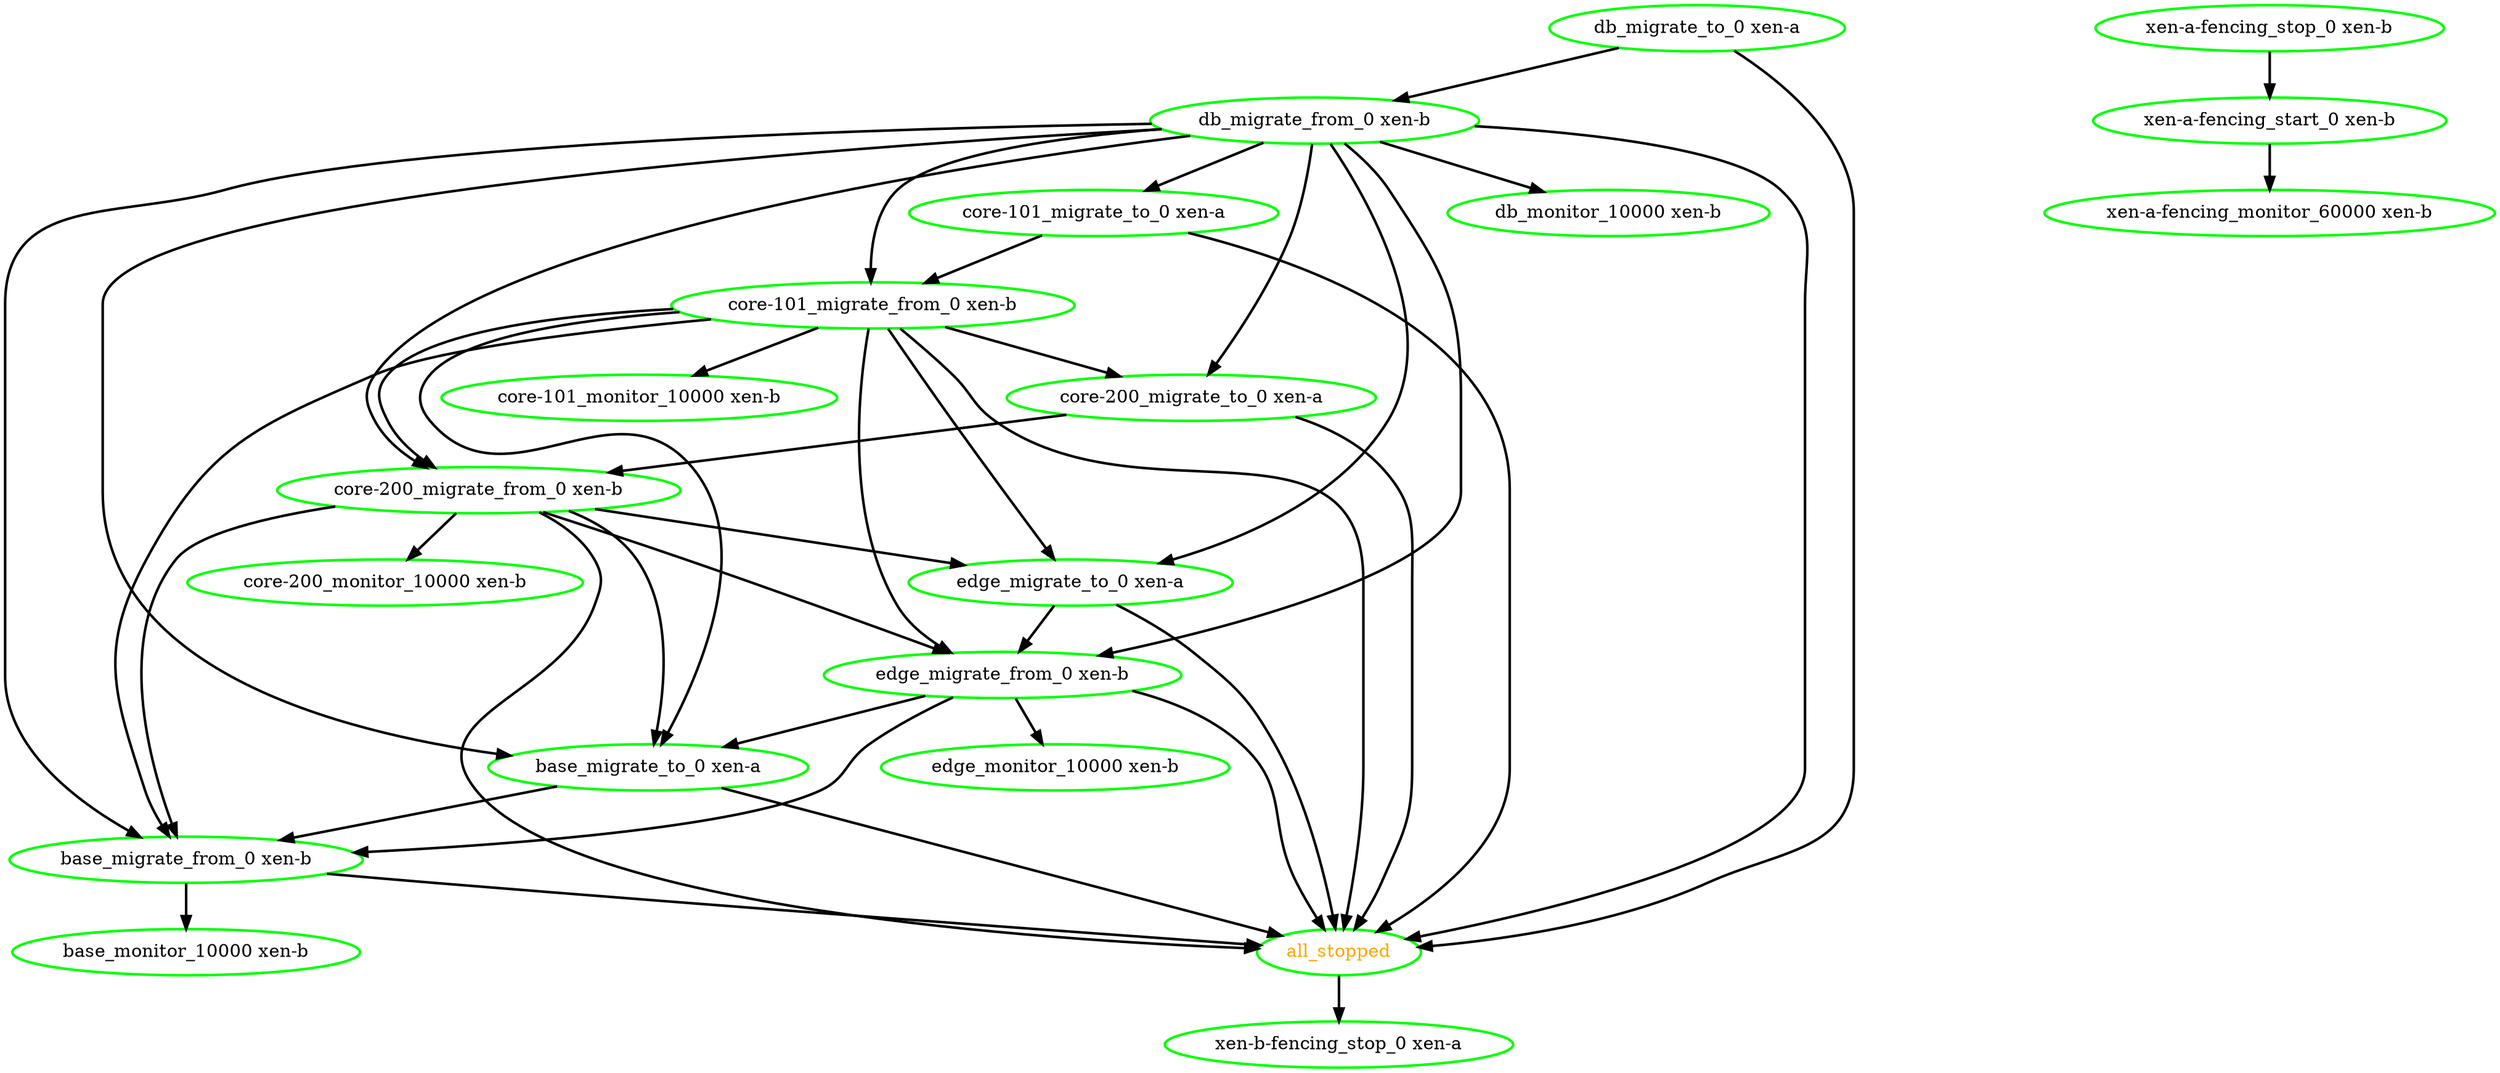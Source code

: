 digraph "g" {
"all_stopped" -> "xen-b-fencing_stop_0 xen-a" [ style = bold]
"all_stopped" [ style=bold color="green" fontcolor="orange"  ]
"base_migrate_from_0 xen-b" -> "all_stopped" [ style = bold]
"base_migrate_from_0 xen-b" -> "base_monitor_10000 xen-b" [ style = bold]
"base_migrate_from_0 xen-b" [ style=bold color="green" fontcolor="black"  ]
"base_migrate_to_0 xen-a" -> "all_stopped" [ style = bold]
"base_migrate_to_0 xen-a" -> "base_migrate_from_0 xen-b" [ style = bold]
"base_migrate_to_0 xen-a" [ style=bold color="green" fontcolor="black"  ]
"base_monitor_10000 xen-b" [ style=bold color="green" fontcolor="black"  ]
"core-101_migrate_from_0 xen-b" -> "all_stopped" [ style = bold]
"core-101_migrate_from_0 xen-b" -> "base_migrate_from_0 xen-b" [ style = bold]
"core-101_migrate_from_0 xen-b" -> "base_migrate_to_0 xen-a" [ style = bold]
"core-101_migrate_from_0 xen-b" -> "core-101_monitor_10000 xen-b" [ style = bold]
"core-101_migrate_from_0 xen-b" -> "core-200_migrate_from_0 xen-b" [ style = bold]
"core-101_migrate_from_0 xen-b" -> "core-200_migrate_to_0 xen-a" [ style = bold]
"core-101_migrate_from_0 xen-b" -> "edge_migrate_from_0 xen-b" [ style = bold]
"core-101_migrate_from_0 xen-b" -> "edge_migrate_to_0 xen-a" [ style = bold]
"core-101_migrate_from_0 xen-b" [ style=bold color="green" fontcolor="black"  ]
"core-101_migrate_to_0 xen-a" -> "all_stopped" [ style = bold]
"core-101_migrate_to_0 xen-a" -> "core-101_migrate_from_0 xen-b" [ style = bold]
"core-101_migrate_to_0 xen-a" [ style=bold color="green" fontcolor="black"  ]
"core-101_monitor_10000 xen-b" [ style=bold color="green" fontcolor="black"  ]
"core-200_migrate_from_0 xen-b" -> "all_stopped" [ style = bold]
"core-200_migrate_from_0 xen-b" -> "base_migrate_from_0 xen-b" [ style = bold]
"core-200_migrate_from_0 xen-b" -> "base_migrate_to_0 xen-a" [ style = bold]
"core-200_migrate_from_0 xen-b" -> "core-200_monitor_10000 xen-b" [ style = bold]
"core-200_migrate_from_0 xen-b" -> "edge_migrate_from_0 xen-b" [ style = bold]
"core-200_migrate_from_0 xen-b" -> "edge_migrate_to_0 xen-a" [ style = bold]
"core-200_migrate_from_0 xen-b" [ style=bold color="green" fontcolor="black"  ]
"core-200_migrate_to_0 xen-a" -> "all_stopped" [ style = bold]
"core-200_migrate_to_0 xen-a" -> "core-200_migrate_from_0 xen-b" [ style = bold]
"core-200_migrate_to_0 xen-a" [ style=bold color="green" fontcolor="black"  ]
"core-200_monitor_10000 xen-b" [ style=bold color="green" fontcolor="black"  ]
"db_migrate_from_0 xen-b" -> "all_stopped" [ style = bold]
"db_migrate_from_0 xen-b" -> "base_migrate_from_0 xen-b" [ style = bold]
"db_migrate_from_0 xen-b" -> "base_migrate_to_0 xen-a" [ style = bold]
"db_migrate_from_0 xen-b" -> "core-101_migrate_from_0 xen-b" [ style = bold]
"db_migrate_from_0 xen-b" -> "core-101_migrate_to_0 xen-a" [ style = bold]
"db_migrate_from_0 xen-b" -> "core-200_migrate_from_0 xen-b" [ style = bold]
"db_migrate_from_0 xen-b" -> "core-200_migrate_to_0 xen-a" [ style = bold]
"db_migrate_from_0 xen-b" -> "db_monitor_10000 xen-b" [ style = bold]
"db_migrate_from_0 xen-b" -> "edge_migrate_from_0 xen-b" [ style = bold]
"db_migrate_from_0 xen-b" -> "edge_migrate_to_0 xen-a" [ style = bold]
"db_migrate_from_0 xen-b" [ style=bold color="green" fontcolor="black"  ]
"db_migrate_to_0 xen-a" -> "all_stopped" [ style = bold]
"db_migrate_to_0 xen-a" -> "db_migrate_from_0 xen-b" [ style = bold]
"db_migrate_to_0 xen-a" [ style=bold color="green" fontcolor="black"  ]
"db_monitor_10000 xen-b" [ style=bold color="green" fontcolor="black"  ]
"edge_migrate_from_0 xen-b" -> "all_stopped" [ style = bold]
"edge_migrate_from_0 xen-b" -> "base_migrate_from_0 xen-b" [ style = bold]
"edge_migrate_from_0 xen-b" -> "base_migrate_to_0 xen-a" [ style = bold]
"edge_migrate_from_0 xen-b" -> "edge_monitor_10000 xen-b" [ style = bold]
"edge_migrate_from_0 xen-b" [ style=bold color="green" fontcolor="black"  ]
"edge_migrate_to_0 xen-a" -> "all_stopped" [ style = bold]
"edge_migrate_to_0 xen-a" -> "edge_migrate_from_0 xen-b" [ style = bold]
"edge_migrate_to_0 xen-a" [ style=bold color="green" fontcolor="black"  ]
"edge_monitor_10000 xen-b" [ style=bold color="green" fontcolor="black"  ]
"xen-a-fencing_monitor_60000 xen-b" [ style=bold color="green" fontcolor="black"  ]
"xen-a-fencing_start_0 xen-b" -> "xen-a-fencing_monitor_60000 xen-b" [ style = bold]
"xen-a-fencing_start_0 xen-b" [ style=bold color="green" fontcolor="black"  ]
"xen-a-fencing_stop_0 xen-b" -> "xen-a-fencing_start_0 xen-b" [ style = bold]
"xen-a-fencing_stop_0 xen-b" [ style=bold color="green" fontcolor="black"  ]
"xen-b-fencing_stop_0 xen-a" [ style=bold color="green" fontcolor="black"  ]
}
